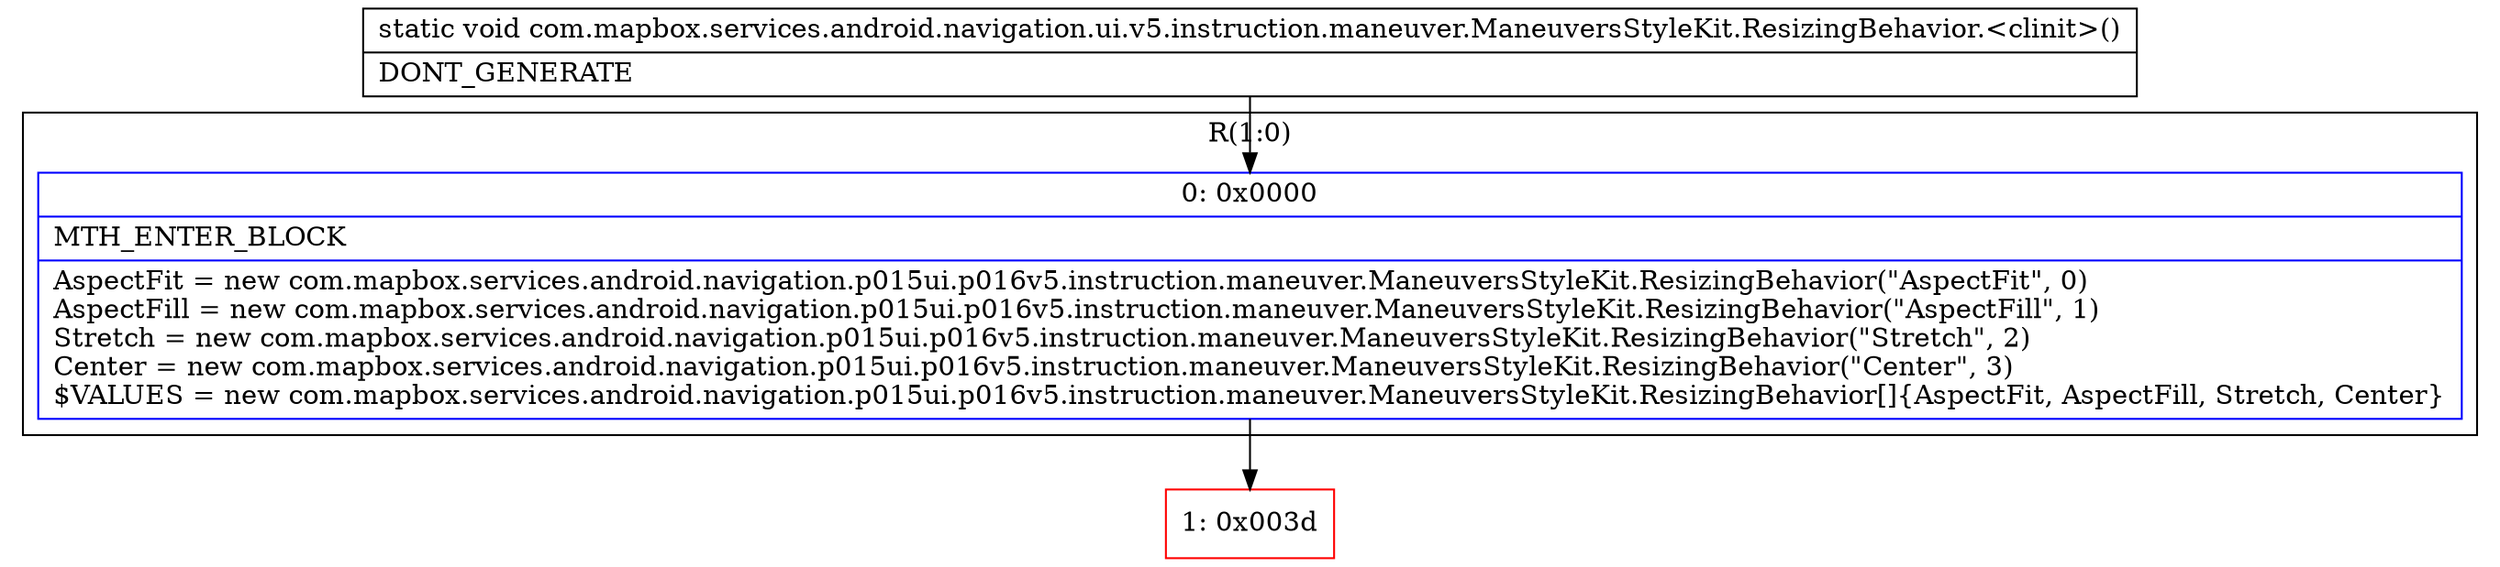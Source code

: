 digraph "CFG forcom.mapbox.services.android.navigation.ui.v5.instruction.maneuver.ManeuversStyleKit.ResizingBehavior.\<clinit\>()V" {
subgraph cluster_Region_1284763779 {
label = "R(1:0)";
node [shape=record,color=blue];
Node_0 [shape=record,label="{0\:\ 0x0000|MTH_ENTER_BLOCK\l|AspectFit = new com.mapbox.services.android.navigation.p015ui.p016v5.instruction.maneuver.ManeuversStyleKit.ResizingBehavior(\"AspectFit\", 0)\lAspectFill = new com.mapbox.services.android.navigation.p015ui.p016v5.instruction.maneuver.ManeuversStyleKit.ResizingBehavior(\"AspectFill\", 1)\lStretch = new com.mapbox.services.android.navigation.p015ui.p016v5.instruction.maneuver.ManeuversStyleKit.ResizingBehavior(\"Stretch\", 2)\lCenter = new com.mapbox.services.android.navigation.p015ui.p016v5.instruction.maneuver.ManeuversStyleKit.ResizingBehavior(\"Center\", 3)\l$VALUES = new com.mapbox.services.android.navigation.p015ui.p016v5.instruction.maneuver.ManeuversStyleKit.ResizingBehavior[]\{AspectFit, AspectFill, Stretch, Center\}\l}"];
}
Node_1 [shape=record,color=red,label="{1\:\ 0x003d}"];
MethodNode[shape=record,label="{static void com.mapbox.services.android.navigation.ui.v5.instruction.maneuver.ManeuversStyleKit.ResizingBehavior.\<clinit\>()  | DONT_GENERATE\l}"];
MethodNode -> Node_0;
Node_0 -> Node_1;
}


